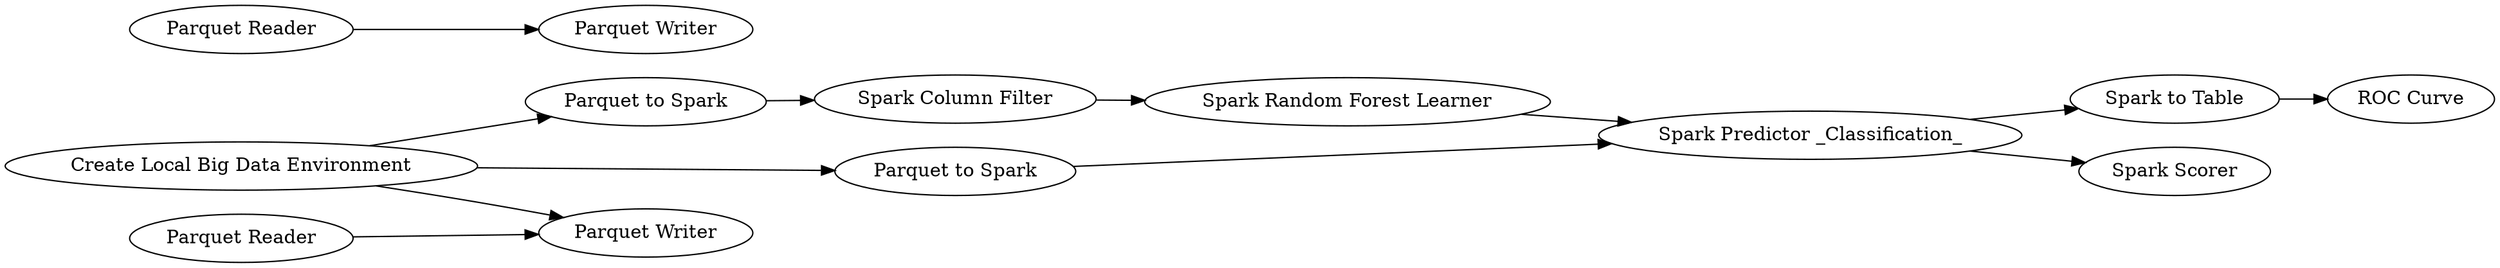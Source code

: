 digraph {
	"-655628222490847186_83" [label="Spark Column Filter"]
	"-655628222490847186_87" [label="Spark to Table"]
	"-655628222490847186_82" [label="Parquet to Spark"]
	"-655628222490847186_88" [label="ROC Curve"]
	"-655628222490847186_61" [label="Create Local Big Data Environment"]
	"2407487020017201610_77" [label="Parquet Reader"]
	"-655628222490847186_81" [label="Parquet to Spark"]
	"-655628222490847186_85" [label="Spark Predictor _Classification_"]
	"-655628222490847186_86" [label="Spark Scorer"]
	"2407487020017201610_79" [label="Parquet Writer"]
	"-655628222490847186_84" [label="Spark Random Forest Learner"]
	"2407487020017201610_76" [label="Parquet Writer"]
	"2407487020017201610_78" [label="Parquet Reader"]
	"2407487020017201610_77" -> "2407487020017201610_76"
	"-655628222490847186_61" -> "-655628222490847186_82"
	"-655628222490847186_81" -> "-655628222490847186_85"
	"-655628222490847186_61" -> "2407487020017201610_76"
	"-655628222490847186_83" -> "-655628222490847186_84"
	"-655628222490847186_85" -> "-655628222490847186_87"
	"-655628222490847186_82" -> "-655628222490847186_83"
	"-655628222490847186_87" -> "-655628222490847186_88"
	"2407487020017201610_78" -> "2407487020017201610_79"
	"-655628222490847186_85" -> "-655628222490847186_86"
	"-655628222490847186_84" -> "-655628222490847186_85"
	"-655628222490847186_61" -> "-655628222490847186_81"
	rankdir=LR
}
